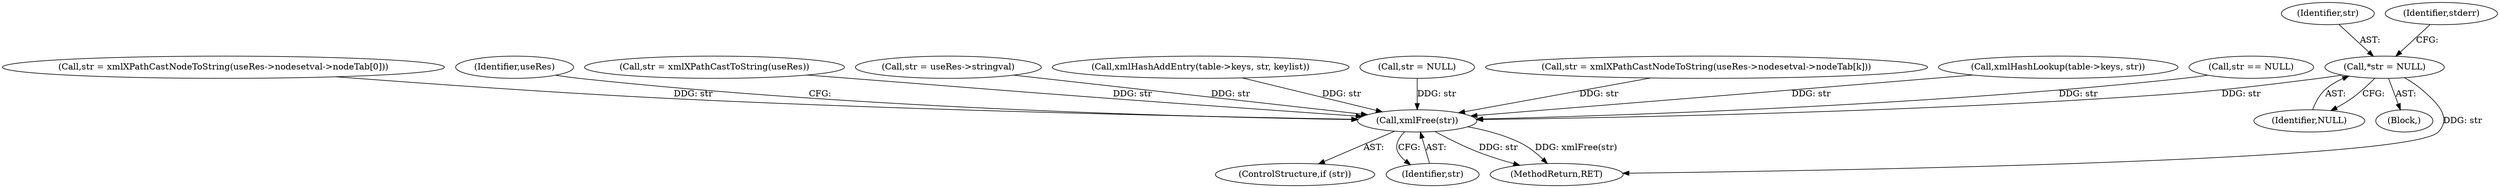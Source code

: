 digraph "0_Chrome_96dbafe288dbe2f0cc45fa3c39daf6d0c37acbab_17@pointer" {
"1000136" [label="(Call,*str = NULL)"];
"1000808" [label="(Call,xmlFree(str))"];
"1000118" [label="(Block,)"];
"1000606" [label="(Call,str = xmlXPathCastNodeToString(useRes->nodesetval->nodeTab[0]))"];
"1000808" [label="(Call,xmlFree(str))"];
"1000812" [label="(Identifier,useRes)"];
"1000137" [label="(Identifier,str)"];
"1000824" [label="(MethodReturn,RET)"];
"1000138" [label="(Identifier,NULL)"];
"1000643" [label="(Call,str = xmlXPathCastToString(useRes))"];
"1000631" [label="(Call,str = useRes->stringval)"];
"1000689" [label="(Call,xmlHashAddEntry(table->keys, str, keylist))"];
"1000739" [label="(Call,str = NULL)"];
"1000806" [label="(ControlStructure,if (str))"];
"1000136" [label="(Call,*str = NULL)"];
"1000809" [label="(Identifier,str)"];
"1000750" [label="(Call,str = xmlXPathCastNodeToString(useRes->nodesetval->nodeTab[k]))"];
"1000151" [label="(Identifier,stderr)"];
"1000670" [label="(Call,xmlHashLookup(table->keys, str))"];
"1000654" [label="(Call,str == NULL)"];
"1000136" -> "1000118"  [label="AST: "];
"1000136" -> "1000138"  [label="CFG: "];
"1000137" -> "1000136"  [label="AST: "];
"1000138" -> "1000136"  [label="AST: "];
"1000151" -> "1000136"  [label="CFG: "];
"1000136" -> "1000824"  [label="DDG: str"];
"1000136" -> "1000808"  [label="DDG: str"];
"1000808" -> "1000806"  [label="AST: "];
"1000808" -> "1000809"  [label="CFG: "];
"1000809" -> "1000808"  [label="AST: "];
"1000812" -> "1000808"  [label="CFG: "];
"1000808" -> "1000824"  [label="DDG: xmlFree(str)"];
"1000808" -> "1000824"  [label="DDG: str"];
"1000606" -> "1000808"  [label="DDG: str"];
"1000689" -> "1000808"  [label="DDG: str"];
"1000750" -> "1000808"  [label="DDG: str"];
"1000654" -> "1000808"  [label="DDG: str"];
"1000631" -> "1000808"  [label="DDG: str"];
"1000643" -> "1000808"  [label="DDG: str"];
"1000670" -> "1000808"  [label="DDG: str"];
"1000739" -> "1000808"  [label="DDG: str"];
}
